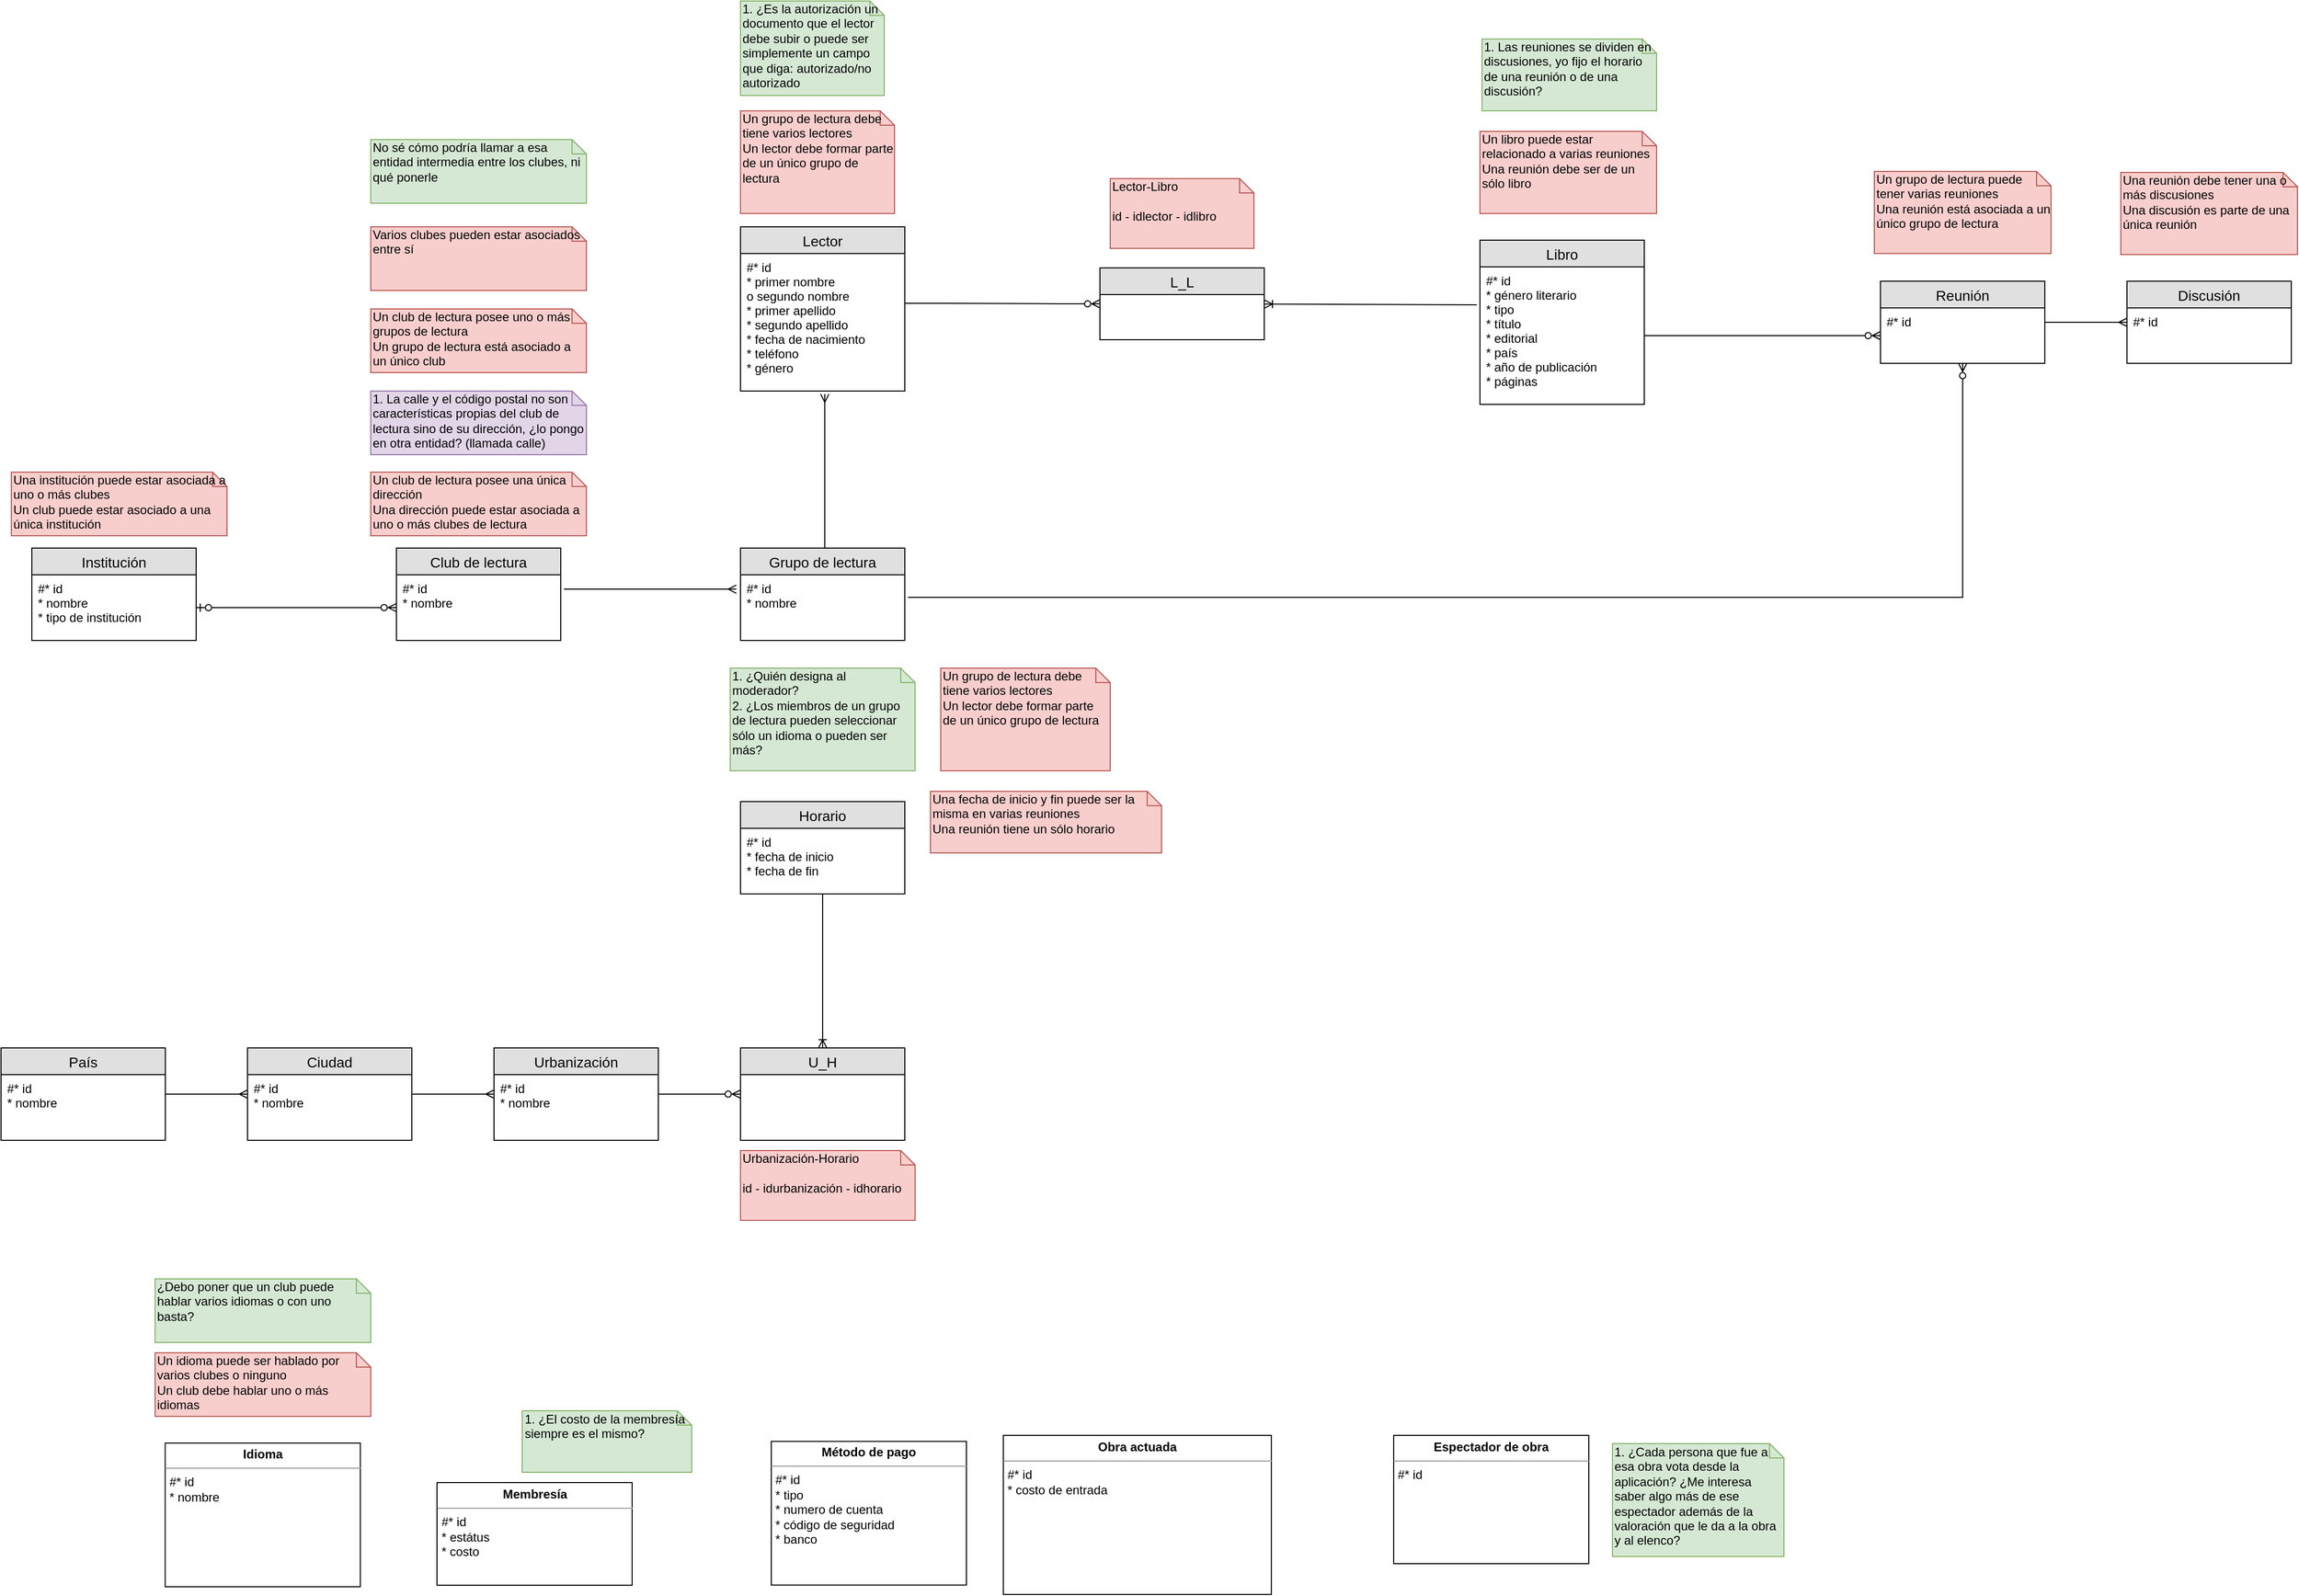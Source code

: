<mxfile version="12.0.2" type="github" pages="1"><diagram id="KfXUXJUon9I2fQ2NV3v5" name="Page-1"><mxGraphModel dx="828" dy="1551" grid="1" gridSize="10" guides="1" tooltips="1" connect="1" arrows="1" fold="1" page="1" pageScale="1" pageWidth="850" pageHeight="1100" math="0" shadow="0"><root><mxCell id="0"/><mxCell id="1" parent="0"/><mxCell id="rqOd0nNkl8GafW-StHe4-1" value="Institución" style="swimlane;fontStyle=0;childLayout=stackLayout;horizontal=1;startSize=26;fillColor=#e0e0e0;horizontalStack=0;resizeParent=1;resizeParentMax=0;resizeLast=0;collapsible=1;marginBottom=0;swimlaneFillColor=#ffffff;align=center;fontSize=14;" vertex="1" parent="1"><mxGeometry x="70" y="33" width="160" height="90" as="geometry"/></mxCell><mxCell id="rqOd0nNkl8GafW-StHe4-2" value="#* id&#10;* nombre&#10;* tipo de institución" style="text;strokeColor=none;fillColor=none;spacingLeft=4;spacingRight=4;overflow=hidden;rotatable=0;points=[[0,0.5],[1,0.5]];portConstraint=eastwest;fontSize=12;" vertex="1" parent="rqOd0nNkl8GafW-StHe4-1"><mxGeometry y="26" width="160" height="64" as="geometry"/></mxCell><mxCell id="rqOd0nNkl8GafW-StHe4-28" value="Club de lectura" style="swimlane;fontStyle=0;childLayout=stackLayout;horizontal=1;startSize=26;fillColor=#e0e0e0;horizontalStack=0;resizeParent=1;resizeParentMax=0;resizeLast=0;collapsible=1;marginBottom=0;swimlaneFillColor=#ffffff;align=center;fontSize=14;" vertex="1" parent="1"><mxGeometry x="425" y="33" width="160" height="90" as="geometry"/></mxCell><mxCell id="rqOd0nNkl8GafW-StHe4-29" value="#* id&#10;* nombre" style="text;strokeColor=none;fillColor=none;spacingLeft=4;spacingRight=4;overflow=hidden;rotatable=0;points=[[0,0.5],[1,0.5]];portConstraint=eastwest;fontSize=12;" vertex="1" parent="rqOd0nNkl8GafW-StHe4-28"><mxGeometry y="26" width="160" height="64" as="geometry"/></mxCell><mxCell id="rqOd0nNkl8GafW-StHe4-30" value="Una institución puede estar asociada a uno o más clubes&lt;br&gt;Un club puede estar asociado a una única institución" style="shape=note;whiteSpace=wrap;html=1;size=14;verticalAlign=top;align=left;spacingTop=-6;fillColor=#f8cecc;strokeColor=#b85450;" vertex="1" parent="1"><mxGeometry x="50" y="-41" width="210" height="62" as="geometry"/></mxCell><mxCell id="rqOd0nNkl8GafW-StHe4-31" value="" style="edgeStyle=entityRelationEdgeStyle;fontSize=12;html=1;endArrow=ERzeroToMany;endFill=1;exitX=1;exitY=0.5;exitDx=0;exitDy=0;entryX=0;entryY=0.5;entryDx=0;entryDy=0;startArrow=ERzeroToOne;startFill=1;" edge="1" parent="1" source="rqOd0nNkl8GafW-StHe4-2" target="rqOd0nNkl8GafW-StHe4-29"><mxGeometry width="100" height="100" relative="1" as="geometry"><mxPoint x="233" y="75" as="sourcePoint"/><mxPoint x="300" y="75" as="targetPoint"/></mxGeometry></mxCell><mxCell id="rqOd0nNkl8GafW-StHe4-32" value="Grupo de lectura" style="swimlane;fontStyle=0;childLayout=stackLayout;horizontal=1;startSize=26;fillColor=#e0e0e0;horizontalStack=0;resizeParent=1;resizeParentMax=0;resizeLast=0;collapsible=1;marginBottom=0;swimlaneFillColor=#ffffff;align=center;fontSize=14;" vertex="1" parent="1"><mxGeometry x="760" y="33" width="160" height="90" as="geometry"/></mxCell><mxCell id="rqOd0nNkl8GafW-StHe4-33" value="#* id&#10;* nombre" style="text;strokeColor=none;fillColor=none;spacingLeft=4;spacingRight=4;overflow=hidden;rotatable=0;points=[[0,0.5],[1,0.5]];portConstraint=eastwest;fontSize=12;" vertex="1" parent="rqOd0nNkl8GafW-StHe4-32"><mxGeometry y="26" width="160" height="64" as="geometry"/></mxCell><mxCell id="rqOd0nNkl8GafW-StHe4-34" value="" style="edgeStyle=entityRelationEdgeStyle;fontSize=12;html=1;endArrow=ERmany;endFill=0;startArrow=none;startFill=0;exitX=1.019;exitY=0.219;exitDx=0;exitDy=0;exitPerimeter=0;entryX=-0.025;entryY=0.219;entryDx=0;entryDy=0;entryPerimeter=0;" edge="1" parent="1" source="rqOd0nNkl8GafW-StHe4-29" target="rqOd0nNkl8GafW-StHe4-33"><mxGeometry width="100" height="100" relative="1" as="geometry"><mxPoint x="585" y="90" as="sourcePoint"/><mxPoint x="760" y="83" as="targetPoint"/></mxGeometry></mxCell><mxCell id="rqOd0nNkl8GafW-StHe4-37" value="Un club de lectura posee una única dirección&lt;br&gt;Una dirección puede estar asociada a uno o más clubes de lectura" style="shape=note;whiteSpace=wrap;html=1;size=14;verticalAlign=top;align=left;spacingTop=-6;fillColor=#f8cecc;strokeColor=#b85450;" vertex="1" parent="1"><mxGeometry x="400" y="-41" width="210" height="62" as="geometry"/></mxCell><mxCell id="rqOd0nNkl8GafW-StHe4-38" value="1. La calle y el código postal no son características propias del club de lectura sino de su dirección, ¿lo pongo en otra entidad? (llamada calle)" style="shape=note;whiteSpace=wrap;html=1;size=14;verticalAlign=top;align=left;spacingTop=-6;fillColor=#e1d5e7;strokeColor=#9673a6;" vertex="1" parent="1"><mxGeometry x="400" y="-120" width="210" height="62" as="geometry"/></mxCell><mxCell id="rqOd0nNkl8GafW-StHe4-41" value="1. ¿Quién designa al moderador?&lt;br&gt;2. ¿Los miembros de un grupo de lectura pueden seleccionar sólo un idioma o pueden ser más?" style="shape=note;whiteSpace=wrap;html=1;size=14;verticalAlign=top;align=left;spacingTop=-6;fillColor=#d5e8d4;strokeColor=#82b366;" vertex="1" parent="1"><mxGeometry x="750" y="150" width="180" height="100" as="geometry"/></mxCell><mxCell id="rqOd0nNkl8GafW-StHe4-42" value="Lector" style="swimlane;fontStyle=0;childLayout=stackLayout;horizontal=1;startSize=26;fillColor=#e0e0e0;horizontalStack=0;resizeParent=1;resizeParentMax=0;resizeLast=0;collapsible=1;marginBottom=0;swimlaneFillColor=#ffffff;align=center;fontSize=14;" vertex="1" parent="1"><mxGeometry x="760" y="-280" width="160" height="160" as="geometry"/></mxCell><mxCell id="rqOd0nNkl8GafW-StHe4-43" value="#* id&#10;* primer nombre&#10;o segundo nombre&#10;* primer apellido&#10;* segundo apellido&#10;* fecha de nacimiento&#10;* teléfono&#10;* género" style="text;strokeColor=none;fillColor=none;spacingLeft=4;spacingRight=4;overflow=hidden;rotatable=0;points=[[0,0.5],[1,0.5]];portConstraint=eastwest;fontSize=12;" vertex="1" parent="rqOd0nNkl8GafW-StHe4-42"><mxGeometry y="26" width="160" height="134" as="geometry"/></mxCell><mxCell id="rqOd0nNkl8GafW-StHe4-44" value="Un grupo de lectura debe tiene varios lectores&lt;br&gt;Un lector debe formar parte de un único grupo de lectura" style="shape=note;whiteSpace=wrap;html=1;size=14;verticalAlign=top;align=left;spacingTop=-6;fillColor=#f8cecc;strokeColor=#b85450;" vertex="1" parent="1"><mxGeometry x="760" y="-393" width="150" height="100" as="geometry"/></mxCell><mxCell id="rqOd0nNkl8GafW-StHe4-45" value="" style="fontSize=12;html=1;endArrow=ERmany;endFill=0;entryX=0.513;entryY=1.022;entryDx=0;entryDy=0;entryPerimeter=0;exitX=0.513;exitY=0;exitDx=0;exitDy=0;exitPerimeter=0;" edge="1" parent="1" source="rqOd0nNkl8GafW-StHe4-32" target="rqOd0nNkl8GafW-StHe4-43"><mxGeometry width="100" height="100" relative="1" as="geometry"><mxPoint x="820" y="33" as="sourcePoint"/><mxPoint x="920" y="-67" as="targetPoint"/></mxGeometry></mxCell><mxCell id="rqOd0nNkl8GafW-StHe4-55" value="" style="edgeStyle=none;rounded=0;orthogonalLoop=1;jettySize=auto;html=1;startArrow=ERoneToMany;startFill=0;endArrow=none;endFill=0;entryX=-0.019;entryY=0.276;entryDx=0;entryDy=0;entryPerimeter=0;" edge="1" parent="1" source="rqOd0nNkl8GafW-StHe4-46" target="rqOd0nNkl8GafW-StHe4-53"><mxGeometry relative="1" as="geometry"><mxPoint x="1350" y="-205" as="targetPoint"/></mxGeometry></mxCell><mxCell id="rqOd0nNkl8GafW-StHe4-46" value="L_L" style="swimlane;fontStyle=0;childLayout=stackLayout;horizontal=1;startSize=26;fillColor=#e0e0e0;horizontalStack=0;resizeParent=1;resizeParentMax=0;resizeLast=0;collapsible=1;marginBottom=0;swimlaneFillColor=#ffffff;align=center;fontSize=14;" vertex="1" parent="1"><mxGeometry x="1110" y="-240" width="160" height="70" as="geometry"/></mxCell><mxCell id="rqOd0nNkl8GafW-StHe4-48" value="1. ¿Es la autorización un documento que el lector debe subir o puede ser simplemente un campo que diga: autorizado/no autorizado&lt;br&gt;" style="shape=note;whiteSpace=wrap;html=1;size=14;verticalAlign=top;align=left;spacingTop=-6;fillColor=#d5e8d4;strokeColor=#82b366;" vertex="1" parent="1"><mxGeometry x="760" y="-500" width="140" height="92" as="geometry"/></mxCell><mxCell id="rqOd0nNkl8GafW-StHe4-49" value="" style="edgeStyle=entityRelationEdgeStyle;fontSize=12;html=1;endArrow=ERzeroToMany;endFill=1;startArrow=none;startFill=0;exitX=1.019;exitY=0.219;exitDx=0;exitDy=0;exitPerimeter=0;entryX=0;entryY=0.5;entryDx=0;entryDy=0;" edge="1" parent="1" target="rqOd0nNkl8GafW-StHe4-46"><mxGeometry width="100" height="100" relative="1" as="geometry"><mxPoint x="920" y="-205.5" as="sourcePoint"/><mxPoint x="1088" y="-205.5" as="targetPoint"/></mxGeometry></mxCell><mxCell id="rqOd0nNkl8GafW-StHe4-51" value="Lector-Libro&lt;br&gt;&lt;br&gt;id - idlector - idlibro" style="shape=note;whiteSpace=wrap;html=1;size=14;verticalAlign=top;align=left;spacingTop=-6;fillColor=#f8cecc;strokeColor=#b85450;" vertex="1" parent="1"><mxGeometry x="1120" y="-327" width="140" height="68" as="geometry"/></mxCell><mxCell id="rqOd0nNkl8GafW-StHe4-52" value="Libro" style="swimlane;fontStyle=0;childLayout=stackLayout;horizontal=1;startSize=26;fillColor=#e0e0e0;horizontalStack=0;resizeParent=1;resizeParentMax=0;resizeLast=0;collapsible=1;marginBottom=0;swimlaneFillColor=#ffffff;align=center;fontSize=14;" vertex="1" parent="1"><mxGeometry x="1480" y="-267" width="160" height="160" as="geometry"/></mxCell><mxCell id="rqOd0nNkl8GafW-StHe4-53" value="#* id&#10;* género literario&#10;* tipo&#10;* título&#10;* editorial&#10;* país&#10;* año de publicación&#10;* páginas" style="text;strokeColor=none;fillColor=none;spacingLeft=4;spacingRight=4;overflow=hidden;rotatable=0;points=[[0,0.5],[1,0.5]];portConstraint=eastwest;fontSize=12;" vertex="1" parent="rqOd0nNkl8GafW-StHe4-52"><mxGeometry y="26" width="160" height="134" as="geometry"/></mxCell><mxCell id="rqOd0nNkl8GafW-StHe4-66" value="" style="edgeStyle=orthogonalEdgeStyle;rounded=0;orthogonalLoop=1;jettySize=auto;html=1;startArrow=ERzeroToMany;startFill=1;endArrow=none;endFill=0;entryX=1.019;entryY=0.344;entryDx=0;entryDy=0;entryPerimeter=0;" edge="1" parent="1" source="rqOd0nNkl8GafW-StHe4-56" target="rqOd0nNkl8GafW-StHe4-33"><mxGeometry relative="1" as="geometry"><mxPoint x="1000" y="-580" as="targetPoint"/><Array as="points"><mxPoint x="1950" y="81"/></Array></mxGeometry></mxCell><mxCell id="rqOd0nNkl8GafW-StHe4-106" value="" style="edgeStyle=orthogonalEdgeStyle;rounded=0;orthogonalLoop=1;jettySize=auto;html=1;startArrow=none;startFill=0;endArrow=ERmany;endFill=0;" edge="1" parent="1" source="rqOd0nNkl8GafW-StHe4-56" target="rqOd0nNkl8GafW-StHe4-104"><mxGeometry relative="1" as="geometry"/></mxCell><mxCell id="rqOd0nNkl8GafW-StHe4-56" value="Reunión" style="swimlane;fontStyle=0;childLayout=stackLayout;horizontal=1;startSize=26;fillColor=#e0e0e0;horizontalStack=0;resizeParent=1;resizeParentMax=0;resizeLast=0;collapsible=1;marginBottom=0;swimlaneFillColor=#ffffff;align=center;fontSize=14;" vertex="1" parent="1"><mxGeometry x="1870" y="-227" width="160" height="80" as="geometry"/></mxCell><mxCell id="rqOd0nNkl8GafW-StHe4-57" value="#* id" style="text;strokeColor=none;fillColor=none;spacingLeft=4;spacingRight=4;overflow=hidden;rotatable=0;points=[[0,0.5],[1,0.5]];portConstraint=eastwest;fontSize=12;" vertex="1" parent="rqOd0nNkl8GafW-StHe4-56"><mxGeometry y="26" width="160" height="54" as="geometry"/></mxCell><mxCell id="rqOd0nNkl8GafW-StHe4-104" value="Discusión" style="swimlane;fontStyle=0;childLayout=stackLayout;horizontal=1;startSize=26;fillColor=#e0e0e0;horizontalStack=0;resizeParent=1;resizeParentMax=0;resizeLast=0;collapsible=1;marginBottom=0;swimlaneFillColor=#ffffff;align=center;fontSize=14;" vertex="1" parent="1"><mxGeometry x="2110" y="-227" width="160" height="80" as="geometry"/></mxCell><mxCell id="rqOd0nNkl8GafW-StHe4-105" value="#* id" style="text;strokeColor=none;fillColor=none;spacingLeft=4;spacingRight=4;overflow=hidden;rotatable=0;points=[[0,0.5],[1,0.5]];portConstraint=eastwest;fontSize=12;" vertex="1" parent="rqOd0nNkl8GafW-StHe4-104"><mxGeometry y="26" width="160" height="54" as="geometry"/></mxCell><mxCell id="rqOd0nNkl8GafW-StHe4-59" style="edgeStyle=none;rounded=0;orthogonalLoop=1;jettySize=auto;html=1;startArrow=none;startFill=0;endArrow=ERzeroToMany;endFill=1;" edge="1" parent="1" source="rqOd0nNkl8GafW-StHe4-53" target="rqOd0nNkl8GafW-StHe4-57"><mxGeometry relative="1" as="geometry"/></mxCell><mxCell id="rqOd0nNkl8GafW-StHe4-60" value="Un libro puede estar relacionado a varias reuniones&lt;br&gt;Una reunión debe ser de un sólo libro" style="shape=note;whiteSpace=wrap;html=1;size=14;verticalAlign=top;align=left;spacingTop=-6;fillColor=#f8cecc;strokeColor=#b85450;" vertex="1" parent="1"><mxGeometry x="1480" y="-373" width="172" height="80" as="geometry"/></mxCell><mxCell id="rqOd0nNkl8GafW-StHe4-61" value="1. Las reuniones se dividen en discusiones, yo fijo el horario de una reunión o de una discusión?" style="shape=note;whiteSpace=wrap;html=1;size=14;verticalAlign=top;align=left;spacingTop=-6;fillColor=#d5e8d4;strokeColor=#82b366;" vertex="1" parent="1"><mxGeometry x="1482" y="-463" width="170" height="70" as="geometry"/></mxCell><mxCell id="rqOd0nNkl8GafW-StHe4-63" value="Un grupo de lectura debe tiene varios lectores&lt;br&gt;Un lector debe formar parte de un único grupo de lectura" style="shape=note;whiteSpace=wrap;html=1;size=14;verticalAlign=top;align=left;spacingTop=-6;fillColor=#f8cecc;strokeColor=#b85450;" vertex="1" parent="1"><mxGeometry x="955" y="150" width="165" height="100" as="geometry"/></mxCell><mxCell id="rqOd0nNkl8GafW-StHe4-68" value="Un grupo de lectura puede tener varias reuniones&lt;br&gt;Una reunión está asociada a un único grupo de lectura" style="shape=note;whiteSpace=wrap;html=1;size=14;verticalAlign=top;align=left;spacingTop=-6;fillColor=#f8cecc;strokeColor=#b85450;" vertex="1" parent="1"><mxGeometry x="1864" y="-334" width="172" height="80" as="geometry"/></mxCell><mxCell id="rqOd0nNkl8GafW-StHe4-69" value="Horario" style="swimlane;fontStyle=0;childLayout=stackLayout;horizontal=1;startSize=26;fillColor=#e0e0e0;horizontalStack=0;resizeParent=1;resizeParentMax=0;resizeLast=0;collapsible=1;marginBottom=0;swimlaneFillColor=#ffffff;align=center;fontSize=14;" vertex="1" parent="1"><mxGeometry x="760" y="280" width="160" height="90" as="geometry"/></mxCell><mxCell id="rqOd0nNkl8GafW-StHe4-70" value="#* id&#10;* fecha de inicio&#10;* fecha de fin" style="text;strokeColor=none;fillColor=none;spacingLeft=4;spacingRight=4;overflow=hidden;rotatable=0;points=[[0,0.5],[1,0.5]];portConstraint=eastwest;fontSize=12;" vertex="1" parent="rqOd0nNkl8GafW-StHe4-69"><mxGeometry y="26" width="160" height="64" as="geometry"/></mxCell><mxCell id="rqOd0nNkl8GafW-StHe4-72" value="Una fecha de inicio y fin puede ser la misma en varias reuniones&lt;br&gt;Una reunión tiene un sólo horario" style="shape=note;whiteSpace=wrap;html=1;size=14;verticalAlign=top;align=left;spacingTop=-6;fillColor=#f8cecc;strokeColor=#b85450;" vertex="1" parent="1"><mxGeometry x="945" y="270" width="225" height="60" as="geometry"/></mxCell><mxCell id="rqOd0nNkl8GafW-StHe4-76" value="" style="edgeStyle=orthogonalEdgeStyle;rounded=0;orthogonalLoop=1;jettySize=auto;html=1;startArrow=ERoneToMany;startFill=0;endArrow=none;endFill=0;entryX=0.5;entryY=1;entryDx=0;entryDy=0;entryPerimeter=0;" edge="1" parent="1" source="rqOd0nNkl8GafW-StHe4-73" target="rqOd0nNkl8GafW-StHe4-70"><mxGeometry relative="1" as="geometry"><mxPoint x="840" y="380" as="targetPoint"/></mxGeometry></mxCell><mxCell id="rqOd0nNkl8GafW-StHe4-78" value="" style="edgeStyle=orthogonalEdgeStyle;rounded=0;orthogonalLoop=1;jettySize=auto;html=1;startArrow=ERzeroToMany;startFill=1;endArrow=none;endFill=0;" edge="1" parent="1" source="rqOd0nNkl8GafW-StHe4-73" target="rqOd0nNkl8GafW-StHe4-77"><mxGeometry relative="1" as="geometry"/></mxCell><mxCell id="rqOd0nNkl8GafW-StHe4-73" value="U_H" style="swimlane;fontStyle=0;childLayout=stackLayout;horizontal=1;startSize=26;fillColor=#e0e0e0;horizontalStack=0;resizeParent=1;resizeParentMax=0;resizeLast=0;collapsible=1;marginBottom=0;swimlaneFillColor=#ffffff;align=center;fontSize=14;" vertex="1" parent="1"><mxGeometry x="760" y="520" width="160" height="90" as="geometry"/></mxCell><mxCell id="rqOd0nNkl8GafW-StHe4-83" value="" style="edgeStyle=orthogonalEdgeStyle;rounded=0;orthogonalLoop=1;jettySize=auto;html=1;startArrow=ERmany;startFill=0;endArrow=none;endFill=0;" edge="1" parent="1" source="rqOd0nNkl8GafW-StHe4-77" target="rqOd0nNkl8GafW-StHe4-81"><mxGeometry relative="1" as="geometry"/></mxCell><mxCell id="rqOd0nNkl8GafW-StHe4-77" value="Urbanización" style="swimlane;fontStyle=0;childLayout=stackLayout;horizontal=1;startSize=26;fillColor=#e0e0e0;horizontalStack=0;resizeParent=1;resizeParentMax=0;resizeLast=0;collapsible=1;marginBottom=0;swimlaneFillColor=#ffffff;align=center;fontSize=14;" vertex="1" parent="1"><mxGeometry x="520" y="520" width="160" height="90" as="geometry"/></mxCell><mxCell id="rqOd0nNkl8GafW-StHe4-79" value="#* id&#10;* nombre" style="text;strokeColor=none;fillColor=none;spacingLeft=4;spacingRight=4;overflow=hidden;rotatable=0;points=[[0,0.5],[1,0.5]];portConstraint=eastwest;fontSize=12;" vertex="1" parent="rqOd0nNkl8GafW-StHe4-77"><mxGeometry y="26" width="160" height="64" as="geometry"/></mxCell><mxCell id="rqOd0nNkl8GafW-StHe4-86" value="" style="edgeStyle=orthogonalEdgeStyle;rounded=0;orthogonalLoop=1;jettySize=auto;html=1;startArrow=ERmany;startFill=0;endArrow=none;endFill=0;" edge="1" parent="1" source="rqOd0nNkl8GafW-StHe4-81" target="rqOd0nNkl8GafW-StHe4-84"><mxGeometry relative="1" as="geometry"/></mxCell><mxCell id="rqOd0nNkl8GafW-StHe4-81" value="Ciudad" style="swimlane;fontStyle=0;childLayout=stackLayout;horizontal=1;startSize=26;fillColor=#e0e0e0;horizontalStack=0;resizeParent=1;resizeParentMax=0;resizeLast=0;collapsible=1;marginBottom=0;swimlaneFillColor=#ffffff;align=center;fontSize=14;" vertex="1" parent="1"><mxGeometry x="280" y="520" width="160" height="90" as="geometry"/></mxCell><mxCell id="rqOd0nNkl8GafW-StHe4-82" value="#* id&#10;* nombre" style="text;strokeColor=none;fillColor=none;spacingLeft=4;spacingRight=4;overflow=hidden;rotatable=0;points=[[0,0.5],[1,0.5]];portConstraint=eastwest;fontSize=12;" vertex="1" parent="rqOd0nNkl8GafW-StHe4-81"><mxGeometry y="26" width="160" height="64" as="geometry"/></mxCell><mxCell id="rqOd0nNkl8GafW-StHe4-84" value="País" style="swimlane;fontStyle=0;childLayout=stackLayout;horizontal=1;startSize=26;fillColor=#e0e0e0;horizontalStack=0;resizeParent=1;resizeParentMax=0;resizeLast=0;collapsible=1;marginBottom=0;swimlaneFillColor=#ffffff;align=center;fontSize=14;" vertex="1" parent="1"><mxGeometry x="40" y="520" width="160" height="90" as="geometry"/></mxCell><mxCell id="rqOd0nNkl8GafW-StHe4-85" value="#* id&#10;* nombre" style="text;strokeColor=none;fillColor=none;spacingLeft=4;spacingRight=4;overflow=hidden;rotatable=0;points=[[0,0.5],[1,0.5]];portConstraint=eastwest;fontSize=12;" vertex="1" parent="rqOd0nNkl8GafW-StHe4-84"><mxGeometry y="26" width="160" height="64" as="geometry"/></mxCell><mxCell id="rqOd0nNkl8GafW-StHe4-88" value="Un club de lectura posee uno o más grupos de lectura&lt;br&gt;Un grupo de lectura está asociado a un único club" style="shape=note;whiteSpace=wrap;html=1;size=14;verticalAlign=top;align=left;spacingTop=-6;fillColor=#f8cecc;strokeColor=#b85450;" vertex="1" parent="1"><mxGeometry x="400" y="-200" width="210" height="62" as="geometry"/></mxCell><mxCell id="rqOd0nNkl8GafW-StHe4-89" value="Varios clubes pueden estar asociados entre sí" style="shape=note;whiteSpace=wrap;html=1;size=14;verticalAlign=top;align=left;spacingTop=-6;fillColor=#f8cecc;strokeColor=#b85450;" vertex="1" parent="1"><mxGeometry x="400" y="-280" width="210" height="62" as="geometry"/></mxCell><mxCell id="rqOd0nNkl8GafW-StHe4-90" value="No sé cómo podría llamar a esa entidad intermedia entre los clubes, ni qué ponerle" style="shape=note;whiteSpace=wrap;html=1;size=14;verticalAlign=top;align=left;spacingTop=-6;fillColor=#d5e8d4;strokeColor=#82b366;" vertex="1" parent="1"><mxGeometry x="400" y="-365" width="210" height="62" as="geometry"/></mxCell><mxCell id="rqOd0nNkl8GafW-StHe4-91" value="Urbanización-Horario&lt;br&gt;&lt;br&gt;id - idurbanización - idhorario" style="shape=note;whiteSpace=wrap;html=1;size=14;verticalAlign=top;align=left;spacingTop=-6;fillColor=#f8cecc;strokeColor=#b85450;" vertex="1" parent="1"><mxGeometry x="760" y="620" width="170" height="68" as="geometry"/></mxCell><mxCell id="rqOd0nNkl8GafW-StHe4-92" value="&lt;p style=&quot;margin: 0px ; margin-top: 4px ; text-align: center&quot;&gt;&lt;b&gt;Idioma&lt;/b&gt;&lt;/p&gt;&lt;hr size=&quot;1&quot;&gt;&lt;p style=&quot;margin: 0px ; margin-left: 4px&quot;&gt;#* id&lt;/p&gt;&lt;p style=&quot;margin: 0px ; margin-left: 4px&quot;&gt;* nombre&lt;/p&gt;" style="verticalAlign=top;align=left;overflow=fill;fontSize=12;fontFamily=Helvetica;html=1;rounded=0;shadow=0;comic=0;labelBackgroundColor=none;strokeColor=#000000;strokeWidth=1;fillColor=#ffffff;" vertex="1" parent="1"><mxGeometry x="199.833" y="905" width="190" height="140" as="geometry"/></mxCell><mxCell id="rqOd0nNkl8GafW-StHe4-93" value="Un idioma puede ser hablado por varios clubes o ninguno&lt;br&gt;Un club debe hablar uno o más idiomas" style="shape=note;whiteSpace=wrap;html=1;size=14;verticalAlign=top;align=left;spacingTop=-6;fillColor=#f8cecc;strokeColor=#b85450;" vertex="1" parent="1"><mxGeometry x="190" y="817" width="210" height="62" as="geometry"/></mxCell><mxCell id="rqOd0nNkl8GafW-StHe4-94" value="¿Debo poner que un club puede hablar varios idiomas o con uno basta?" style="shape=note;whiteSpace=wrap;html=1;size=14;verticalAlign=top;align=left;spacingTop=-6;fillColor=#d5e8d4;strokeColor=#82b366;" vertex="1" parent="1"><mxGeometry x="190" y="745" width="210" height="62" as="geometry"/></mxCell><mxCell id="rqOd0nNkl8GafW-StHe4-98" value="&lt;p style=&quot;margin: 0px ; margin-top: 4px ; text-align: center&quot;&gt;&lt;b&gt;Membresía&lt;/b&gt;&lt;/p&gt;&lt;hr size=&quot;1&quot;&gt;&lt;p style=&quot;margin: 0px ; margin-left: 4px&quot;&gt;#* id&lt;/p&gt;&lt;p style=&quot;margin: 0px ; margin-left: 4px&quot;&gt;* estátus&lt;/p&gt;&lt;p style=&quot;margin: 0px ; margin-left: 4px&quot;&gt;* costo&lt;/p&gt;" style="verticalAlign=top;align=left;overflow=fill;fontSize=12;fontFamily=Helvetica;html=1;rounded=0;shadow=0;comic=0;labelBackgroundColor=none;strokeColor=#000000;strokeWidth=1;fillColor=#ffffff;" vertex="1" parent="1"><mxGeometry x="464.5" y="943.5" width="190" height="100" as="geometry"/></mxCell><mxCell id="rqOd0nNkl8GafW-StHe4-99" value="1. ¿El costo de la membresía siempre es el mismo?" style="shape=note;whiteSpace=wrap;html=1;size=14;verticalAlign=top;align=left;spacingTop=-6;fillColor=#d5e8d4;strokeColor=#82b366;" vertex="1" parent="1"><mxGeometry x="547.5" y="873.5" width="165" height="60" as="geometry"/></mxCell><mxCell id="rqOd0nNkl8GafW-StHe4-100" value="&lt;p style=&quot;margin: 0px ; margin-top: 4px ; text-align: center&quot;&gt;&lt;b&gt;Método de pago&lt;/b&gt;&lt;/p&gt;&lt;hr size=&quot;1&quot;&gt;&lt;p style=&quot;margin: 0px ; margin-left: 4px&quot;&gt;#* id&lt;/p&gt;&lt;p style=&quot;margin: 0px ; margin-left: 4px&quot;&gt;* tipo&lt;/p&gt;&lt;p style=&quot;margin: 0px ; margin-left: 4px&quot;&gt;* numero de cuenta&lt;/p&gt;&lt;p style=&quot;margin: 0px ; margin-left: 4px&quot;&gt;* código de seguridad&lt;/p&gt;&lt;p style=&quot;margin: 0px ; margin-left: 4px&quot;&gt;* banco&lt;/p&gt;&lt;p style=&quot;margin: 0px ; margin-left: 4px&quot;&gt;&lt;br&gt;&lt;/p&gt;" style="verticalAlign=top;align=left;overflow=fill;fontSize=12;fontFamily=Helvetica;html=1;rounded=0;shadow=0;comic=0;labelBackgroundColor=none;strokeColor=#000000;strokeWidth=1;fillColor=#ffffff;" vertex="1" parent="1"><mxGeometry x="790" y="903.333" width="190" height="140" as="geometry"/></mxCell><mxCell id="rqOd0nNkl8GafW-StHe4-101" value="&lt;p style=&quot;margin: 0px ; margin-top: 4px ; text-align: center&quot;&gt;&lt;b&gt;Obra actuada&lt;/b&gt;&lt;/p&gt;&lt;hr size=&quot;1&quot;&gt;&lt;p style=&quot;margin: 0px ; margin-left: 4px&quot;&gt;#* id&lt;/p&gt;&lt;p style=&quot;margin: 0px ; margin-left: 4px&quot;&gt;* costo de entrada&lt;/p&gt;&lt;p style=&quot;margin: 0px ; margin-left: 4px&quot;&gt;&lt;br&gt;&lt;/p&gt;&lt;p style=&quot;margin: 0px ; margin-left: 4px&quot;&gt;&lt;br&gt;&lt;/p&gt;" style="verticalAlign=top;align=left;overflow=fill;fontSize=12;fontFamily=Helvetica;html=1;rounded=0;shadow=0;comic=0;labelBackgroundColor=none;strokeColor=#000000;strokeWidth=1;fillColor=#ffffff;" vertex="1" parent="1"><mxGeometry x="1015.907" y="897.5" width="261" height="155" as="geometry"/></mxCell><mxCell id="rqOd0nNkl8GafW-StHe4-102" value="&lt;p style=&quot;margin: 0px ; margin-top: 4px ; text-align: center&quot;&gt;&lt;b&gt;Espectador de obra&lt;/b&gt;&lt;/p&gt;&lt;hr size=&quot;1&quot;&gt;&lt;p style=&quot;margin: 0px ; margin-left: 4px&quot;&gt;#* id&lt;/p&gt;&lt;p style=&quot;margin: 0px ; margin-left: 4px&quot;&gt;&lt;br&gt;&lt;/p&gt;&lt;p style=&quot;margin: 0px ; margin-left: 4px&quot;&gt;&lt;br&gt;&lt;/p&gt;" style="verticalAlign=top;align=left;overflow=fill;fontSize=12;fontFamily=Helvetica;html=1;rounded=0;shadow=0;comic=0;labelBackgroundColor=none;strokeColor=#000000;strokeWidth=1;fillColor=#ffffff;" vertex="1" parent="1"><mxGeometry x="1396" y="897.5" width="190" height="125" as="geometry"/></mxCell><mxCell id="rqOd0nNkl8GafW-StHe4-103" value="1. ¿Cada persona que fue a esa obra vota desde la aplicación? ¿Me interesa saber algo más de ese espectador además de la valoración que le da a la obra y al elenco?" style="shape=note;whiteSpace=wrap;html=1;size=14;verticalAlign=top;align=left;spacingTop=-6;fillColor=#d5e8d4;strokeColor=#82b366;" vertex="1" parent="1"><mxGeometry x="1609" y="905.5" width="167" height="110" as="geometry"/></mxCell><mxCell id="rqOd0nNkl8GafW-StHe4-107" value="Una reunión debe tener una o más discusiones&lt;br&gt;Una discusión es parte de una única reunión" style="shape=note;whiteSpace=wrap;html=1;size=14;verticalAlign=top;align=left;spacingTop=-6;fillColor=#f8cecc;strokeColor=#b85450;" vertex="1" parent="1"><mxGeometry x="2104" y="-333" width="172" height="80" as="geometry"/></mxCell></root></mxGraphModel></diagram></mxfile>